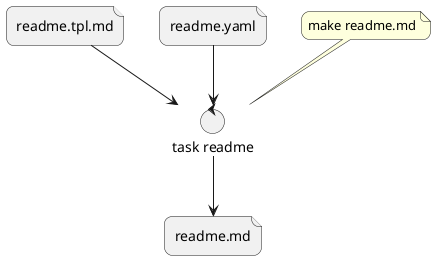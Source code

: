@startuml
skinparam roundCorner 15
file readme.md as readme
file readme.tpl.md as readme_template
file readme.yaml as readme_config

control "task readme" as task_readme

readme_template --> task_readme
readme_config --> task_readme

task_readme --> readme
note top of task_readme: make readme.md
@enduml
